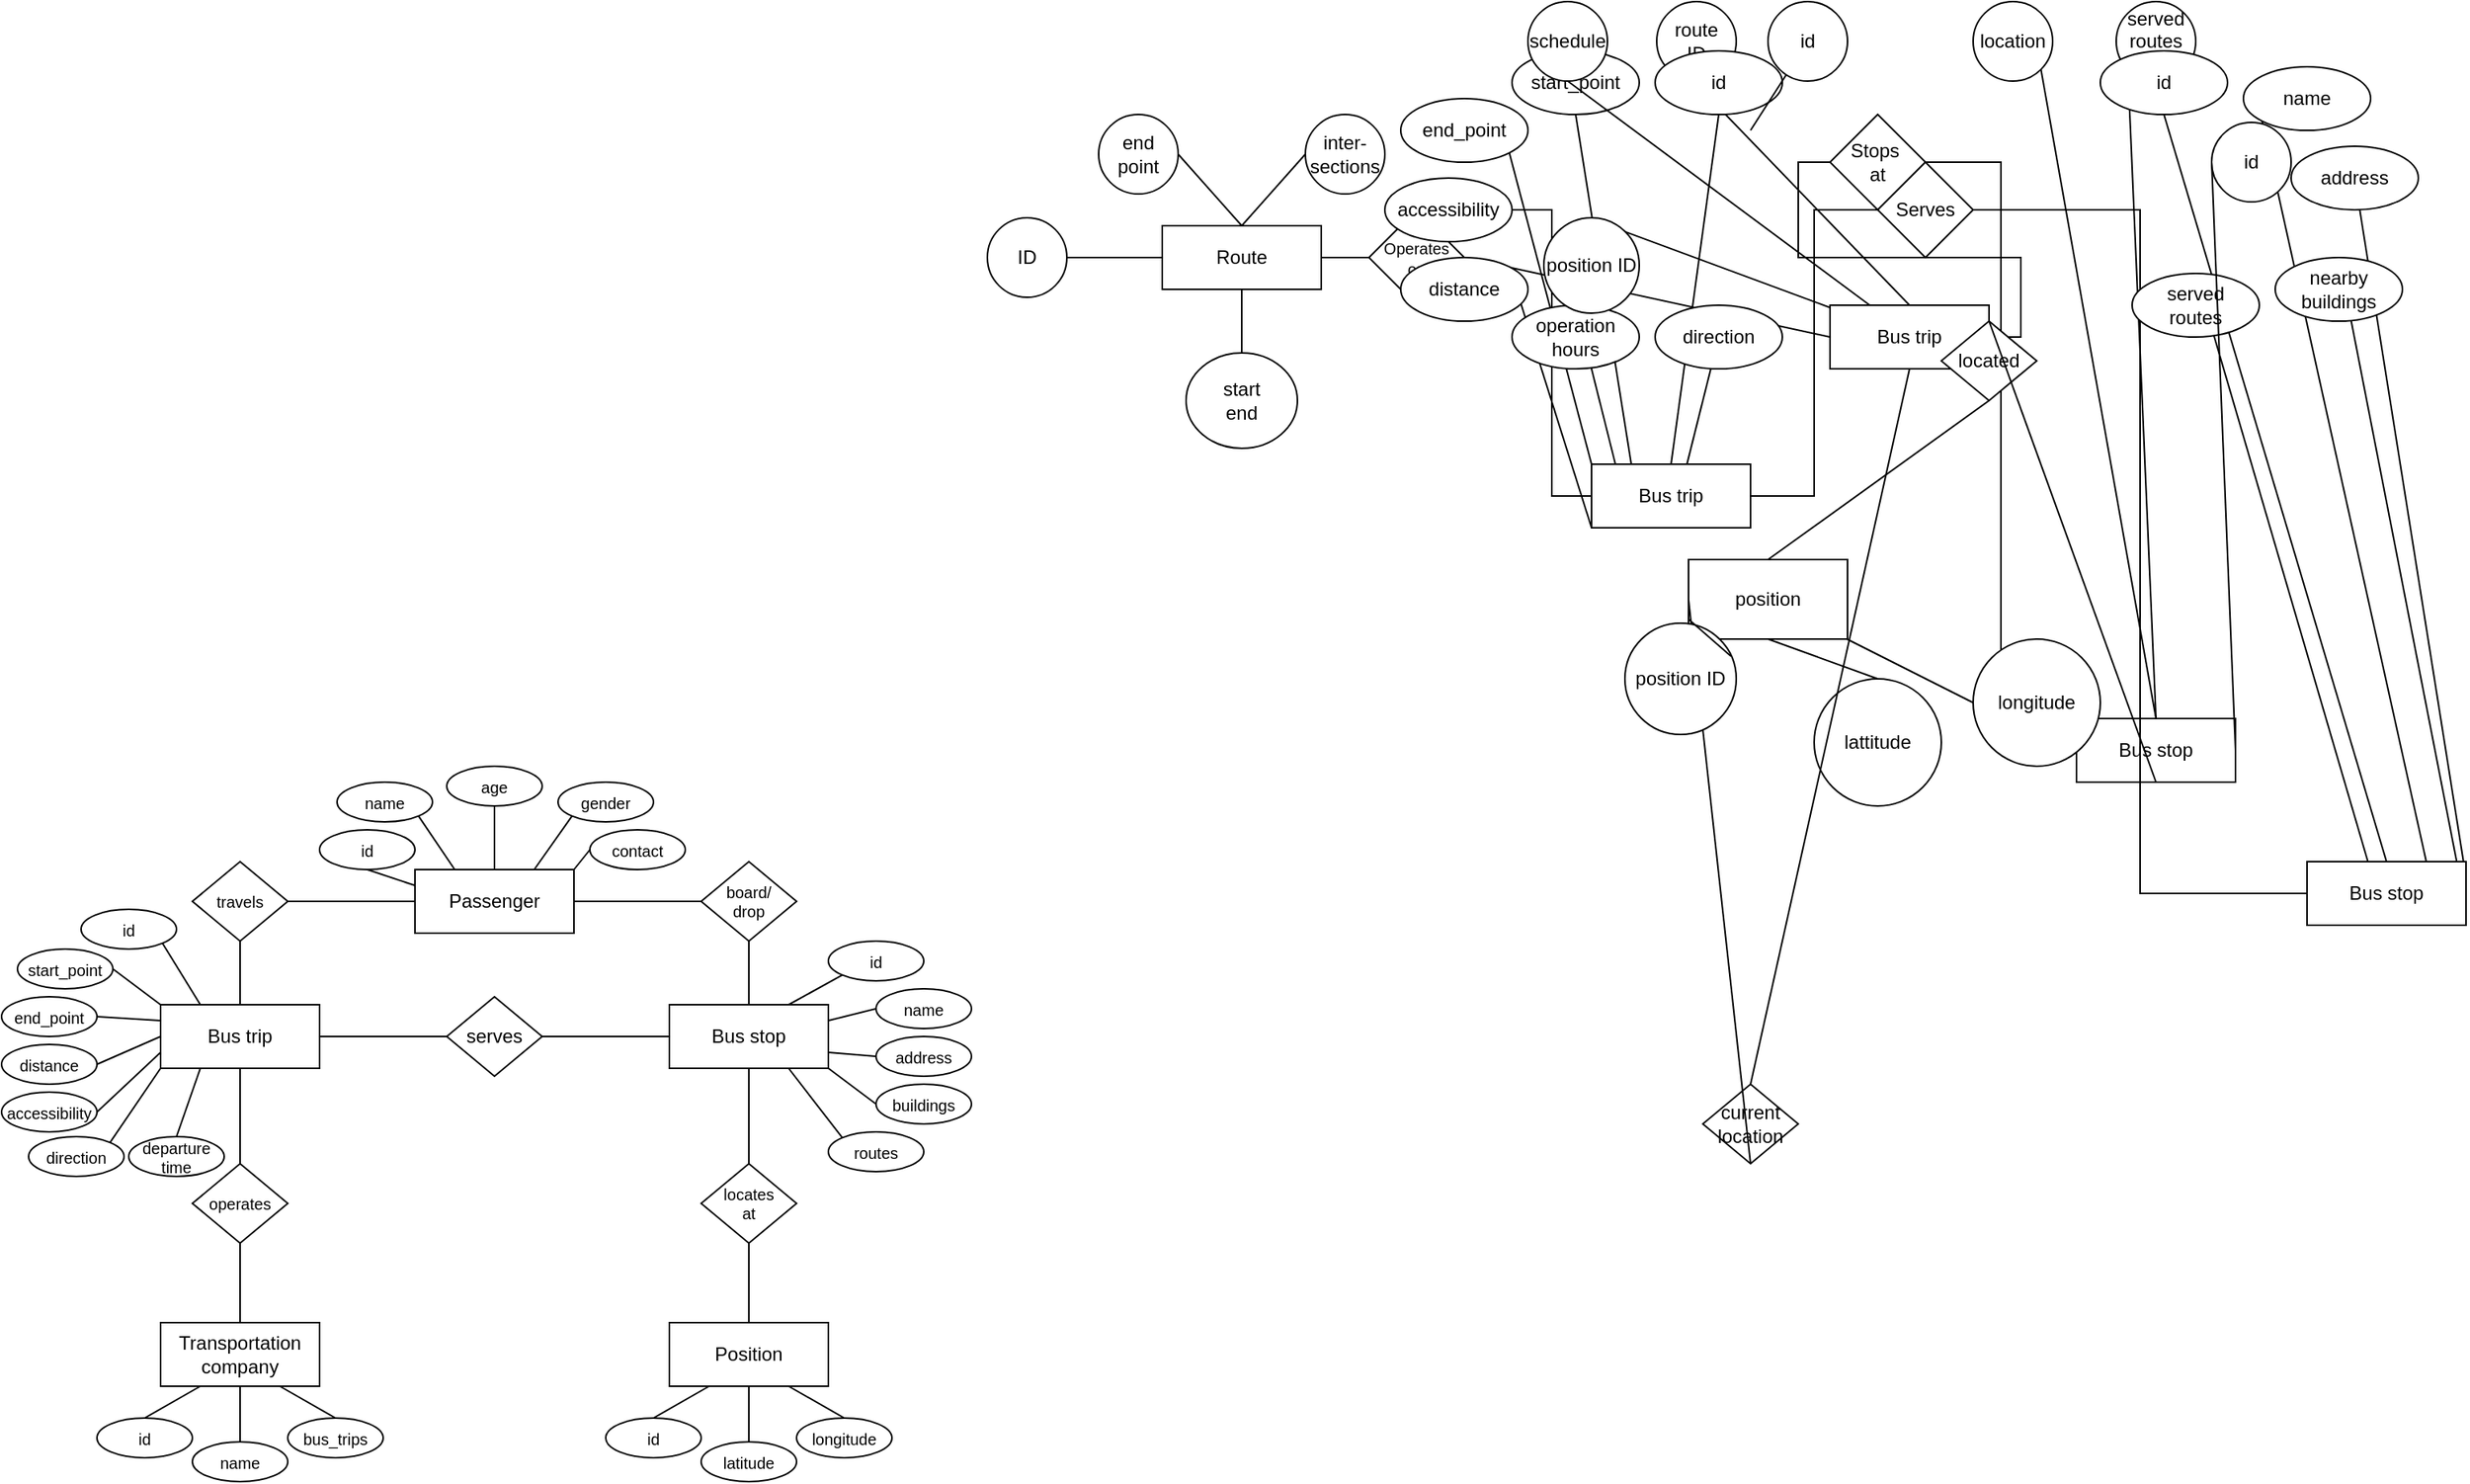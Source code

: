 <mxfile version="24.2.1" type="device">
  <diagram name="Page-1" id="OgqWzHOYpkqpAx2CG4Mx">
    <mxGraphModel dx="1741" dy="469" grid="1" gridSize="10" guides="1" tooltips="1" connect="1" arrows="1" fold="1" page="1" pageScale="1" pageWidth="850" pageHeight="1100" math="0" shadow="0">
      <root>
        <mxCell id="0" />
        <mxCell id="1" parent="0" />
        <mxCell id="xIa3Vx79y7yh4UbGRc0e-11" style="edgeStyle=orthogonalEdgeStyle;rounded=0;orthogonalLoop=1;jettySize=auto;html=1;exitX=1;exitY=0.5;exitDx=0;exitDy=0;entryX=0;entryY=0.5;entryDx=0;entryDy=0;endArrow=none;endFill=0;" parent="1" source="xIa3Vx79y7yh4UbGRc0e-1" target="xIa3Vx79y7yh4UbGRc0e-10" edge="1">
          <mxGeometry relative="1" as="geometry" />
        </mxCell>
        <mxCell id="xIa3Vx79y7yh4UbGRc0e-1" value="Bus trip" style="rounded=0;whiteSpace=wrap;html=1;" parent="1" vertex="1">
          <mxGeometry x="390" y="200" width="100" height="40" as="geometry" />
        </mxCell>
        <mxCell id="xIa3Vx79y7yh4UbGRc0e-22" style="edgeStyle=orthogonalEdgeStyle;rounded=0;orthogonalLoop=1;jettySize=auto;html=1;exitX=1;exitY=0.5;exitDx=0;exitDy=0;entryX=0;entryY=0.5;entryDx=0;entryDy=0;endArrow=none;endFill=0;" parent="1" source="xIa3Vx79y7yh4UbGRc0e-4" target="xIa3Vx79y7yh4UbGRc0e-19" edge="1">
          <mxGeometry relative="1" as="geometry" />
        </mxCell>
        <mxCell id="xIa3Vx79y7yh4UbGRc0e-41" style="rounded=0;orthogonalLoop=1;jettySize=auto;html=1;exitX=0.5;exitY=0;exitDx=0;exitDy=0;entryX=1;entryY=0.5;entryDx=0;entryDy=0;endArrow=none;endFill=0;" parent="1" source="xIa3Vx79y7yh4UbGRc0e-4" target="xIa3Vx79y7yh4UbGRc0e-39" edge="1">
          <mxGeometry relative="1" as="geometry" />
        </mxCell>
        <mxCell id="xIa3Vx79y7yh4UbGRc0e-43" style="rounded=0;orthogonalLoop=1;jettySize=auto;html=1;exitX=0.5;exitY=0;exitDx=0;exitDy=0;entryX=0;entryY=0.5;entryDx=0;entryDy=0;endArrow=none;endFill=0;" parent="1" source="xIa3Vx79y7yh4UbGRc0e-4" target="xIa3Vx79y7yh4UbGRc0e-40" edge="1">
          <mxGeometry relative="1" as="geometry" />
        </mxCell>
        <mxCell id="xIa3Vx79y7yh4UbGRc0e-4" value="Route" style="rounded=0;whiteSpace=wrap;html=1;" parent="1" vertex="1">
          <mxGeometry x="-30" y="150" width="100" height="40" as="geometry" />
        </mxCell>
        <mxCell id="xIa3Vx79y7yh4UbGRc0e-52" style="rounded=0;orthogonalLoop=1;jettySize=auto;html=1;exitX=0.5;exitY=0;exitDx=0;exitDy=0;entryX=1;entryY=1;entryDx=0;entryDy=0;endArrow=none;endFill=0;" parent="1" source="xIa3Vx79y7yh4UbGRc0e-5" target="xIa3Vx79y7yh4UbGRc0e-50" edge="1">
          <mxGeometry relative="1" as="geometry" />
        </mxCell>
        <mxCell id="xIa3Vx79y7yh4UbGRc0e-53" style="rounded=0;orthogonalLoop=1;jettySize=auto;html=1;exitX=0.5;exitY=0;exitDx=0;exitDy=0;entryX=0;entryY=1;entryDx=0;entryDy=0;endArrow=none;endFill=0;" parent="1" source="xIa3Vx79y7yh4UbGRc0e-5" target="xIa3Vx79y7yh4UbGRc0e-51" edge="1">
          <mxGeometry relative="1" as="geometry" />
        </mxCell>
        <mxCell id="xIa3Vx79y7yh4UbGRc0e-5" value="Bus stop" style="rounded=0;whiteSpace=wrap;html=1;" parent="1" vertex="1">
          <mxGeometry x="545" y="460" width="100" height="40" as="geometry" />
        </mxCell>
        <mxCell id="xIa3Vx79y7yh4UbGRc0e-81" style="edgeStyle=orthogonalEdgeStyle;rounded=0;orthogonalLoop=1;jettySize=auto;html=1;exitX=1;exitY=0.5;exitDx=0;exitDy=0;entryX=0;entryY=0.5;entryDx=0;entryDy=0;endArrow=none;endFill=0;" parent="1" source="xIa3Vx79y7yh4UbGRc0e-10" target="xIa3Vx79y7yh4UbGRc0e-5" edge="1">
          <mxGeometry relative="1" as="geometry" />
        </mxCell>
        <mxCell id="xIa3Vx79y7yh4UbGRc0e-10" value="Stops&amp;nbsp;&lt;div&gt;at&lt;/div&gt;" style="rhombus;whiteSpace=wrap;html=1;" parent="1" vertex="1">
          <mxGeometry x="390" y="80" width="60" height="60" as="geometry" />
        </mxCell>
        <mxCell id="xIa3Vx79y7yh4UbGRc0e-23" style="rounded=0;orthogonalLoop=1;jettySize=auto;html=1;exitX=1;exitY=0.5;exitDx=0;exitDy=0;entryX=0;entryY=0.5;entryDx=0;entryDy=0;endArrow=none;endFill=0;" parent="1" source="xIa3Vx79y7yh4UbGRc0e-19" target="xIa3Vx79y7yh4UbGRc0e-1" edge="1">
          <mxGeometry relative="1" as="geometry" />
        </mxCell>
        <mxCell id="xIa3Vx79y7yh4UbGRc0e-19" value="&lt;font style=&quot;font-size: 10px;&quot;&gt;Operates&lt;/font&gt;&lt;div style=&quot;font-size: 10px;&quot;&gt;&lt;font style=&quot;font-size: 10px;&quot;&gt;on&lt;/font&gt;&lt;/div&gt;" style="rhombus;whiteSpace=wrap;html=1;" parent="1" vertex="1">
          <mxGeometry x="100" y="140" width="60" height="60" as="geometry" />
        </mxCell>
        <mxCell id="xIa3Vx79y7yh4UbGRc0e-39" value="end&lt;div&gt;point&lt;/div&gt;" style="ellipse;whiteSpace=wrap;html=1;" parent="1" vertex="1">
          <mxGeometry x="-70" y="80" width="50" height="50" as="geometry" />
        </mxCell>
        <mxCell id="xIa3Vx79y7yh4UbGRc0e-40" value="inter-&lt;div&gt;sections&lt;/div&gt;" style="ellipse;whiteSpace=wrap;html=1;" parent="1" vertex="1">
          <mxGeometry x="60" y="80" width="50" height="50" as="geometry" />
        </mxCell>
        <mxCell id="xIa3Vx79y7yh4UbGRc0e-45" value="route&lt;div&gt;ID&lt;/div&gt;" style="ellipse;whiteSpace=wrap;html=1;" parent="1" vertex="1">
          <mxGeometry x="281" y="9" width="50" height="50" as="geometry" />
        </mxCell>
        <mxCell id="xIa3Vx79y7yh4UbGRc0e-48" style="rounded=0;orthogonalLoop=1;jettySize=auto;html=1;exitX=0.5;exitY=0;exitDx=0;exitDy=0;entryX=0.453;entryY=0.993;entryDx=0;entryDy=0;entryPerimeter=0;endArrow=none;endFill=0;" parent="1" source="xIa3Vx79y7yh4UbGRc0e-1" target="xIa3Vx79y7yh4UbGRc0e-45" edge="1">
          <mxGeometry relative="1" as="geometry" />
        </mxCell>
        <mxCell id="xIa3Vx79y7yh4UbGRc0e-50" value="location" style="ellipse;whiteSpace=wrap;html=1;" parent="1" vertex="1">
          <mxGeometry x="480" y="9" width="50" height="50" as="geometry" />
        </mxCell>
        <mxCell id="xIa3Vx79y7yh4UbGRc0e-51" value="served&lt;div&gt;routes ID&lt;/div&gt;" style="ellipse;whiteSpace=wrap;html=1;" parent="1" vertex="1">
          <mxGeometry x="570" y="9" width="50" height="50" as="geometry" />
        </mxCell>
        <mxCell id="IcOZGdYZxW1Ww55h6HlO-5" style="edgeStyle=orthogonalEdgeStyle;rounded=0;orthogonalLoop=1;jettySize=auto;html=1;exitX=1;exitY=0.5;exitDx=0;exitDy=0;entryX=0;entryY=0.5;entryDx=0;entryDy=0;endArrow=none;endFill=0;" parent="1" source="IcOZGdYZxW1Ww55h6HlO-1" target="IcOZGdYZxW1Ww55h6HlO-4" edge="1">
          <mxGeometry relative="1" as="geometry" />
        </mxCell>
        <mxCell id="IcOZGdYZxW1Ww55h6HlO-14" style="rounded=0;orthogonalLoop=1;jettySize=auto;html=1;exitX=0.5;exitY=0;exitDx=0;exitDy=0;entryX=0.5;entryY=1;entryDx=0;entryDy=0;endArrow=none;endFill=0;" parent="1" source="IcOZGdYZxW1Ww55h6HlO-1" target="IcOZGdYZxW1Ww55h6HlO-7" edge="1">
          <mxGeometry relative="1" as="geometry" />
        </mxCell>
        <mxCell id="IcOZGdYZxW1Ww55h6HlO-15" style="rounded=0;orthogonalLoop=1;jettySize=auto;html=1;exitX=0.25;exitY=0;exitDx=0;exitDy=0;entryX=0.5;entryY=1;entryDx=0;entryDy=0;endArrow=none;endFill=0;" parent="1" source="IcOZGdYZxW1Ww55h6HlO-1" target="IcOZGdYZxW1Ww55h6HlO-8" edge="1">
          <mxGeometry relative="1" as="geometry" />
        </mxCell>
        <mxCell id="IcOZGdYZxW1Ww55h6HlO-16" style="rounded=0;orthogonalLoop=1;jettySize=auto;html=1;exitX=0;exitY=0;exitDx=0;exitDy=0;entryX=1;entryY=1;entryDx=0;entryDy=0;endArrow=none;endFill=0;" parent="1" source="IcOZGdYZxW1Ww55h6HlO-1" target="IcOZGdYZxW1Ww55h6HlO-9" edge="1">
          <mxGeometry relative="1" as="geometry" />
        </mxCell>
        <mxCell id="IcOZGdYZxW1Ww55h6HlO-17" style="edgeStyle=orthogonalEdgeStyle;rounded=0;orthogonalLoop=1;jettySize=auto;html=1;exitX=0;exitY=0.5;exitDx=0;exitDy=0;entryX=1;entryY=0.5;entryDx=0;entryDy=0;endArrow=none;endFill=0;" parent="1" source="IcOZGdYZxW1Ww55h6HlO-1" target="IcOZGdYZxW1Ww55h6HlO-10" edge="1">
          <mxGeometry relative="1" as="geometry" />
        </mxCell>
        <mxCell id="IcOZGdYZxW1Ww55h6HlO-18" style="rounded=0;orthogonalLoop=1;jettySize=auto;html=1;exitX=0;exitY=1;exitDx=0;exitDy=0;entryX=1;entryY=0;entryDx=0;entryDy=0;endArrow=none;endFill=0;" parent="1" source="IcOZGdYZxW1Ww55h6HlO-1" target="IcOZGdYZxW1Ww55h6HlO-11" edge="1">
          <mxGeometry relative="1" as="geometry" />
        </mxCell>
        <mxCell id="IcOZGdYZxW1Ww55h6HlO-19" style="rounded=0;orthogonalLoop=1;jettySize=auto;html=1;exitX=0.25;exitY=1;exitDx=0;exitDy=0;entryX=0.5;entryY=0;entryDx=0;entryDy=0;endArrow=none;endFill=0;" parent="1" source="IcOZGdYZxW1Ww55h6HlO-1" target="IcOZGdYZxW1Ww55h6HlO-12" edge="1">
          <mxGeometry relative="1" as="geometry" />
        </mxCell>
        <mxCell id="IcOZGdYZxW1Ww55h6HlO-20" style="rounded=0;orthogonalLoop=1;jettySize=auto;html=1;exitX=0.5;exitY=1;exitDx=0;exitDy=0;endArrow=none;endFill=0;" parent="1" source="IcOZGdYZxW1Ww55h6HlO-1" target="IcOZGdYZxW1Ww55h6HlO-13" edge="1">
          <mxGeometry relative="1" as="geometry" />
        </mxCell>
        <mxCell id="IcOZGdYZxW1Ww55h6HlO-1" value="Bus trip" style="rounded=0;whiteSpace=wrap;html=1;" parent="1" vertex="1">
          <mxGeometry x="240" y="300" width="100" height="40" as="geometry" />
        </mxCell>
        <mxCell id="IcOZGdYZxW1Ww55h6HlO-27" style="rounded=0;orthogonalLoop=1;jettySize=auto;html=1;exitX=0.5;exitY=0;exitDx=0;exitDy=0;entryX=0.5;entryY=1;entryDx=0;entryDy=0;endArrow=none;endFill=0;" parent="1" source="IcOZGdYZxW1Ww55h6HlO-2" target="IcOZGdYZxW1Ww55h6HlO-21" edge="1">
          <mxGeometry relative="1" as="geometry" />
        </mxCell>
        <mxCell id="IcOZGdYZxW1Ww55h6HlO-28" style="rounded=0;orthogonalLoop=1;jettySize=auto;html=1;exitX=0.75;exitY=0;exitDx=0;exitDy=0;entryX=0;entryY=1;entryDx=0;entryDy=0;endArrow=none;endFill=0;" parent="1" source="IcOZGdYZxW1Ww55h6HlO-2" target="IcOZGdYZxW1Ww55h6HlO-22" edge="1">
          <mxGeometry relative="1" as="geometry" />
        </mxCell>
        <mxCell id="IcOZGdYZxW1Ww55h6HlO-30" style="rounded=0;orthogonalLoop=1;jettySize=auto;html=1;exitX=1;exitY=0.25;exitDx=0;exitDy=0;endArrow=none;endFill=0;" parent="1" source="IcOZGdYZxW1Ww55h6HlO-2" target="IcOZGdYZxW1Ww55h6HlO-24" edge="1">
          <mxGeometry relative="1" as="geometry" />
        </mxCell>
        <mxCell id="IcOZGdYZxW1Ww55h6HlO-31" style="rounded=0;orthogonalLoop=1;jettySize=auto;html=1;exitX=1;exitY=0.75;exitDx=0;exitDy=0;entryX=0.5;entryY=0;entryDx=0;entryDy=0;endArrow=none;endFill=0;" parent="1" source="IcOZGdYZxW1Ww55h6HlO-2" target="IcOZGdYZxW1Ww55h6HlO-25" edge="1">
          <mxGeometry relative="1" as="geometry" />
        </mxCell>
        <mxCell id="IcOZGdYZxW1Ww55h6HlO-32" style="rounded=0;orthogonalLoop=1;jettySize=auto;html=1;exitX=0.5;exitY=1;exitDx=0;exitDy=0;entryX=0.5;entryY=0;entryDx=0;entryDy=0;endArrow=none;endFill=0;" parent="1" source="IcOZGdYZxW1Ww55h6HlO-2" target="IcOZGdYZxW1Ww55h6HlO-26" edge="1">
          <mxGeometry relative="1" as="geometry" />
        </mxCell>
        <mxCell id="9XaV_-jRwgUX_-iaE8U2-2" style="rounded=0;orthogonalLoop=1;jettySize=auto;html=1;exitX=0;exitY=0.5;exitDx=0;exitDy=0;entryX=1;entryY=0;entryDx=0;entryDy=0;endArrow=none;endFill=0;" parent="1" source="IcOZGdYZxW1Ww55h6HlO-2" edge="1">
          <mxGeometry relative="1" as="geometry" />
        </mxCell>
        <mxCell id="IcOZGdYZxW1Ww55h6HlO-2" value="Bus stop" style="rounded=0;whiteSpace=wrap;html=1;" parent="1" vertex="1">
          <mxGeometry x="690" y="550" width="100" height="40" as="geometry" />
        </mxCell>
        <mxCell id="IcOZGdYZxW1Ww55h6HlO-6" style="edgeStyle=orthogonalEdgeStyle;rounded=0;orthogonalLoop=1;jettySize=auto;html=1;exitX=1;exitY=0.5;exitDx=0;exitDy=0;entryX=0;entryY=0.5;entryDx=0;entryDy=0;endArrow=none;endFill=0;" parent="1" source="IcOZGdYZxW1Ww55h6HlO-4" target="IcOZGdYZxW1Ww55h6HlO-2" edge="1">
          <mxGeometry relative="1" as="geometry" />
        </mxCell>
        <mxCell id="IcOZGdYZxW1Ww55h6HlO-4" value="Serves" style="rhombus;whiteSpace=wrap;html=1;" parent="1" vertex="1">
          <mxGeometry x="420" y="110" width="60" height="60" as="geometry" />
        </mxCell>
        <mxCell id="IcOZGdYZxW1Ww55h6HlO-7" value="id" style="ellipse;whiteSpace=wrap;html=1;" parent="1" vertex="1">
          <mxGeometry x="280" y="40" width="80" height="40" as="geometry" />
        </mxCell>
        <mxCell id="IcOZGdYZxW1Ww55h6HlO-8" value="start_point" style="ellipse;whiteSpace=wrap;html=1;" parent="1" vertex="1">
          <mxGeometry x="190" y="40" width="80" height="40" as="geometry" />
        </mxCell>
        <mxCell id="IcOZGdYZxW1Ww55h6HlO-9" value="end_point" style="ellipse;whiteSpace=wrap;html=1;" parent="1" vertex="1">
          <mxGeometry x="120" y="70" width="80" height="40" as="geometry" />
        </mxCell>
        <mxCell id="IcOZGdYZxW1Ww55h6HlO-10" value="accessibility" style="ellipse;whiteSpace=wrap;html=1;" parent="1" vertex="1">
          <mxGeometry x="110" y="120" width="80" height="40" as="geometry" />
        </mxCell>
        <mxCell id="IcOZGdYZxW1Ww55h6HlO-11" value="distance" style="ellipse;whiteSpace=wrap;html=1;" parent="1" vertex="1">
          <mxGeometry x="120" y="170" width="80" height="40" as="geometry" />
        </mxCell>
        <mxCell id="IcOZGdYZxW1Ww55h6HlO-12" value="operation&lt;div&gt;hours&lt;/div&gt;" style="ellipse;whiteSpace=wrap;html=1;" parent="1" vertex="1">
          <mxGeometry x="190" y="200" width="80" height="40" as="geometry" />
        </mxCell>
        <mxCell id="IcOZGdYZxW1Ww55h6HlO-13" value="direction" style="ellipse;whiteSpace=wrap;html=1;" parent="1" vertex="1">
          <mxGeometry x="280" y="200" width="80" height="40" as="geometry" />
        </mxCell>
        <mxCell id="IcOZGdYZxW1Ww55h6HlO-21" value="id" style="ellipse;whiteSpace=wrap;html=1;" parent="1" vertex="1">
          <mxGeometry x="560" y="40" width="80" height="40" as="geometry" />
        </mxCell>
        <mxCell id="IcOZGdYZxW1Ww55h6HlO-22" value="name" style="ellipse;whiteSpace=wrap;html=1;" parent="1" vertex="1">
          <mxGeometry x="650" y="50" width="80" height="40" as="geometry" />
        </mxCell>
        <mxCell id="IcOZGdYZxW1Ww55h6HlO-24" value="address" style="ellipse;whiteSpace=wrap;html=1;" parent="1" vertex="1">
          <mxGeometry x="680" y="100" width="80" height="40" as="geometry" />
        </mxCell>
        <mxCell id="IcOZGdYZxW1Ww55h6HlO-25" value="nearby&lt;div&gt;buildings&lt;/div&gt;" style="ellipse;whiteSpace=wrap;html=1;" parent="1" vertex="1">
          <mxGeometry x="670" y="170" width="80" height="40" as="geometry" />
        </mxCell>
        <mxCell id="IcOZGdYZxW1Ww55h6HlO-26" value="served&lt;div&gt;routes&lt;/div&gt;" style="ellipse;whiteSpace=wrap;html=1;" parent="1" vertex="1">
          <mxGeometry x="580" y="180" width="80" height="40" as="geometry" />
        </mxCell>
        <mxCell id="9XaV_-jRwgUX_-iaE8U2-9" style="rounded=0;orthogonalLoop=1;jettySize=auto;html=1;exitX=1;exitY=0.5;exitDx=0;exitDy=0;entryX=0;entryY=0;entryDx=0;entryDy=0;endArrow=none;endFill=0;" parent="1" edge="1">
          <mxGeometry relative="1" as="geometry" />
        </mxCell>
        <mxCell id="QBGAywy0s2tyQeMW8puN-1" value="position" style="html=1;dashed=0;whiteSpace=wrap;" parent="1" vertex="1">
          <mxGeometry x="301" y="360" width="100" height="50" as="geometry" />
        </mxCell>
        <mxCell id="QBGAywy0s2tyQeMW8puN-2" value="located" style="shape=rhombus;html=1;dashed=0;whiteSpace=wrap;perimeter=rhombusPerimeter;" parent="1" vertex="1">
          <mxGeometry x="460" y="210" width="60" height="50" as="geometry" />
        </mxCell>
        <mxCell id="QBGAywy0s2tyQeMW8puN-3" value="" style="endArrow=none;html=1;rounded=0;entryX=0.5;entryY=1;entryDx=0;entryDy=0;exitX=0.5;exitY=0;exitDx=0;exitDy=0;" parent="1" source="QBGAywy0s2tyQeMW8puN-2" target="xIa3Vx79y7yh4UbGRc0e-5" edge="1">
          <mxGeometry relative="1" as="geometry">
            <mxPoint x="480" y="300" as="sourcePoint" />
            <mxPoint x="640" y="300" as="targetPoint" />
          </mxGeometry>
        </mxCell>
        <mxCell id="QBGAywy0s2tyQeMW8puN-4" value="" style="endArrow=none;html=1;rounded=0;exitX=0.5;exitY=0;exitDx=0;exitDy=0;entryX=0.5;entryY=1;entryDx=0;entryDy=0;" parent="1" source="QBGAywy0s2tyQeMW8puN-1" target="QBGAywy0s2tyQeMW8puN-2" edge="1">
          <mxGeometry relative="1" as="geometry">
            <mxPoint x="480" y="300" as="sourcePoint" />
            <mxPoint x="640" y="300" as="targetPoint" />
          </mxGeometry>
        </mxCell>
        <mxCell id="QBGAywy0s2tyQeMW8puN-8" value="longitude" style="ellipse;whiteSpace=wrap;html=1;dashed=0;" parent="1" vertex="1">
          <mxGeometry x="480" y="410" width="80" height="80" as="geometry" />
        </mxCell>
        <mxCell id="QBGAywy0s2tyQeMW8puN-10" value="lattitude" style="ellipse;whiteSpace=wrap;html=1;dashed=0;" parent="1" vertex="1">
          <mxGeometry x="380" y="435" width="80" height="80" as="geometry" />
        </mxCell>
        <mxCell id="QBGAywy0s2tyQeMW8puN-12" value="" style="endArrow=none;html=1;rounded=0;exitX=0.5;exitY=1;exitDx=0;exitDy=0;entryX=0.5;entryY=0;entryDx=0;entryDy=0;" parent="1" source="xIa3Vx79y7yh4UbGRc0e-1" target="QBGAywy0s2tyQeMW8puN-15" edge="1">
          <mxGeometry relative="1" as="geometry">
            <mxPoint x="290" y="300" as="sourcePoint" />
            <mxPoint x="305" y="190" as="targetPoint" />
          </mxGeometry>
        </mxCell>
        <mxCell id="QBGAywy0s2tyQeMW8puN-13" value="" style="endArrow=none;html=1;rounded=0;entryX=0;entryY=0.5;entryDx=0;entryDy=0;" parent="1" source="QBGAywy0s2tyQeMW8puN-1" target="QBGAywy0s2tyQeMW8puN-8" edge="1">
          <mxGeometry relative="1" as="geometry">
            <mxPoint x="480" y="300" as="sourcePoint" />
            <mxPoint x="640" y="300" as="targetPoint" />
          </mxGeometry>
        </mxCell>
        <mxCell id="QBGAywy0s2tyQeMW8puN-14" value="" style="endArrow=none;html=1;rounded=0;entryX=0.5;entryY=0;entryDx=0;entryDy=0;exitX=0.5;exitY=1;exitDx=0;exitDy=0;" parent="1" source="QBGAywy0s2tyQeMW8puN-1" target="QBGAywy0s2tyQeMW8puN-10" edge="1">
          <mxGeometry relative="1" as="geometry">
            <mxPoint x="480" y="355" as="sourcePoint" />
            <mxPoint x="545" y="355" as="targetPoint" />
          </mxGeometry>
        </mxCell>
        <mxCell id="QBGAywy0s2tyQeMW8puN-15" value="current location" style="shape=rhombus;html=1;dashed=0;whiteSpace=wrap;perimeter=rhombusPerimeter;" parent="1" vertex="1">
          <mxGeometry x="310" y="690" width="60" height="50" as="geometry" />
        </mxCell>
        <mxCell id="QBGAywy0s2tyQeMW8puN-16" value="" style="endArrow=none;html=1;rounded=0;exitX=0.5;exitY=1;exitDx=0;exitDy=0;entryX=0;entryY=0.5;entryDx=0;entryDy=0;" parent="1" source="QBGAywy0s2tyQeMW8puN-15" target="QBGAywy0s2tyQeMW8puN-1" edge="1">
          <mxGeometry relative="1" as="geometry">
            <mxPoint x="480" y="300" as="sourcePoint" />
            <mxPoint x="640" y="300" as="targetPoint" />
          </mxGeometry>
        </mxCell>
        <mxCell id="QBGAywy0s2tyQeMW8puN-18" value="schedule" style="ellipse;whiteSpace=wrap;html=1;" parent="1" vertex="1">
          <mxGeometry x="200" y="9" width="50" height="50" as="geometry" />
        </mxCell>
        <mxCell id="QBGAywy0s2tyQeMW8puN-19" value="" style="endArrow=none;html=1;rounded=0;entryX=0.25;entryY=0;entryDx=0;entryDy=0;exitX=0.5;exitY=1;exitDx=0;exitDy=0;" parent="1" source="QBGAywy0s2tyQeMW8puN-18" target="xIa3Vx79y7yh4UbGRc0e-1" edge="1">
          <mxGeometry relative="1" as="geometry">
            <mxPoint x="300" y="290" as="sourcePoint" />
            <mxPoint x="460" y="290" as="targetPoint" />
          </mxGeometry>
        </mxCell>
        <mxCell id="QBGAywy0s2tyQeMW8puN-21" value="id" style="ellipse;whiteSpace=wrap;html=1;" parent="1" vertex="1">
          <mxGeometry x="351" y="9" width="50" height="50" as="geometry" />
        </mxCell>
        <mxCell id="QBGAywy0s2tyQeMW8puN-22" value="" style="endArrow=none;html=1;rounded=0;" parent="1" target="QBGAywy0s2tyQeMW8puN-21" edge="1">
          <mxGeometry relative="1" as="geometry">
            <mxPoint x="340" y="90" as="sourcePoint" />
            <mxPoint x="460" y="290" as="targetPoint" />
          </mxGeometry>
        </mxCell>
        <mxCell id="QBGAywy0s2tyQeMW8puN-24" value="id" style="ellipse;whiteSpace=wrap;html=1;rounded=0;" parent="1" vertex="1">
          <mxGeometry x="630" y="85" width="50" height="50" as="geometry" />
        </mxCell>
        <mxCell id="QBGAywy0s2tyQeMW8puN-26" style="rounded=0;orthogonalLoop=1;jettySize=auto;html=1;exitX=1;exitY=0.5;exitDx=0;exitDy=0;entryX=0;entryY=0.5;entryDx=0;entryDy=0;endArrow=none;endFill=0;" parent="1" source="xIa3Vx79y7yh4UbGRc0e-5" target="QBGAywy0s2tyQeMW8puN-24" edge="1">
          <mxGeometry relative="1" as="geometry">
            <mxPoint x="540" y="100" as="sourcePoint" />
            <mxPoint x="567" y="62" as="targetPoint" />
          </mxGeometry>
        </mxCell>
        <mxCell id="QBGAywy0s2tyQeMW8puN-27" value="start&lt;div&gt;end&lt;/div&gt;" style="ellipse;whiteSpace=wrap;html=1;rounded=0;" parent="1" vertex="1">
          <mxGeometry x="-15" y="230" width="70" height="60" as="geometry" />
        </mxCell>
        <mxCell id="QBGAywy0s2tyQeMW8puN-29" value="" style="endArrow=none;html=1;rounded=0;exitX=0.5;exitY=1;exitDx=0;exitDy=0;entryX=0.5;entryY=0;entryDx=0;entryDy=0;" parent="1" source="xIa3Vx79y7yh4UbGRc0e-4" target="QBGAywy0s2tyQeMW8puN-27" edge="1">
          <mxGeometry relative="1" as="geometry">
            <mxPoint x="300" y="290" as="sourcePoint" />
            <mxPoint x="460" y="290" as="targetPoint" />
          </mxGeometry>
        </mxCell>
        <mxCell id="QBGAywy0s2tyQeMW8puN-30" value="ID" style="ellipse;whiteSpace=wrap;html=1;rounded=0;" parent="1" vertex="1">
          <mxGeometry x="-140" y="145" width="50" height="50" as="geometry" />
        </mxCell>
        <mxCell id="QBGAywy0s2tyQeMW8puN-32" value="" style="endArrow=none;html=1;rounded=0;exitX=0;exitY=0.5;exitDx=0;exitDy=0;entryX=1;entryY=0.5;entryDx=0;entryDy=0;" parent="1" source="xIa3Vx79y7yh4UbGRc0e-4" target="QBGAywy0s2tyQeMW8puN-30" edge="1">
          <mxGeometry relative="1" as="geometry">
            <mxPoint x="30" y="200" as="sourcePoint" />
            <mxPoint x="30" y="240" as="targetPoint" />
          </mxGeometry>
        </mxCell>
        <mxCell id="QBGAywy0s2tyQeMW8puN-33" value="position ID" style="ellipse;whiteSpace=wrap;html=1;dashed=0;" parent="1" vertex="1">
          <mxGeometry x="261" y="400" width="70" height="70" as="geometry" />
        </mxCell>
        <mxCell id="QBGAywy0s2tyQeMW8puN-35" value="" style="endArrow=none;html=1;rounded=0;entryX=0.952;entryY=0.297;entryDx=0;entryDy=0;exitX=0;exitY=0.75;exitDx=0;exitDy=0;entryPerimeter=0;" parent="1" source="QBGAywy0s2tyQeMW8puN-1" target="QBGAywy0s2tyQeMW8puN-33" edge="1">
          <mxGeometry relative="1" as="geometry">
            <mxPoint x="430" y="380" as="sourcePoint" />
            <mxPoint x="430" y="445" as="targetPoint" />
          </mxGeometry>
        </mxCell>
        <mxCell id="QBGAywy0s2tyQeMW8puN-36" value="position ID" style="ellipse;whiteSpace=wrap;html=1;dashed=0;" parent="1" vertex="1">
          <mxGeometry x="210" y="145" width="60" height="60" as="geometry" />
        </mxCell>
        <mxCell id="QBGAywy0s2tyQeMW8puN-37" value="" style="endArrow=none;html=1;rounded=0;exitX=1;exitY=0;exitDx=0;exitDy=0;" parent="1" source="QBGAywy0s2tyQeMW8puN-36" target="xIa3Vx79y7yh4UbGRc0e-1" edge="1">
          <mxGeometry relative="1" as="geometry">
            <mxPoint x="260" y="290" as="sourcePoint" />
            <mxPoint x="420" y="290" as="targetPoint" />
          </mxGeometry>
        </mxCell>
        <mxCell id="IktET_3hy7MtRaVNyWZP-7" style="edgeStyle=orthogonalEdgeStyle;rounded=0;orthogonalLoop=1;jettySize=auto;html=1;exitX=1;exitY=0.5;exitDx=0;exitDy=0;entryX=0;entryY=0.5;entryDx=0;entryDy=0;endArrow=none;endFill=0;" edge="1" parent="1" source="IktET_3hy7MtRaVNyWZP-1" target="IktET_3hy7MtRaVNyWZP-6">
          <mxGeometry relative="1" as="geometry" />
        </mxCell>
        <mxCell id="IktET_3hy7MtRaVNyWZP-17" style="rounded=0;orthogonalLoop=1;jettySize=auto;html=1;exitX=0.5;exitY=0;exitDx=0;exitDy=0;entryX=0.5;entryY=1;entryDx=0;entryDy=0;endArrow=none;endFill=0;" edge="1" parent="1" source="IktET_3hy7MtRaVNyWZP-1" target="IktET_3hy7MtRaVNyWZP-15">
          <mxGeometry relative="1" as="geometry" />
        </mxCell>
        <mxCell id="IktET_3hy7MtRaVNyWZP-1" value="Bus trip" style="rounded=0;whiteSpace=wrap;html=1;" vertex="1" parent="1">
          <mxGeometry x="-660" y="640" width="100" height="40" as="geometry" />
        </mxCell>
        <mxCell id="IktET_3hy7MtRaVNyWZP-21" style="edgeStyle=orthogonalEdgeStyle;rounded=0;orthogonalLoop=1;jettySize=auto;html=1;exitX=0.5;exitY=1;exitDx=0;exitDy=0;entryX=0.5;entryY=0;entryDx=0;entryDy=0;endArrow=none;endFill=0;" edge="1" parent="1" source="IktET_3hy7MtRaVNyWZP-2" target="IktET_3hy7MtRaVNyWZP-9">
          <mxGeometry relative="1" as="geometry" />
        </mxCell>
        <mxCell id="IktET_3hy7MtRaVNyWZP-2" value="Bus stop" style="rounded=0;whiteSpace=wrap;html=1;" vertex="1" parent="1">
          <mxGeometry x="-340" y="640" width="100" height="40" as="geometry" />
        </mxCell>
        <mxCell id="IktET_3hy7MtRaVNyWZP-3" value="Position" style="html=1;dashed=0;whiteSpace=wrap;" vertex="1" parent="1">
          <mxGeometry x="-340" y="840" width="100" height="40" as="geometry" />
        </mxCell>
        <mxCell id="IktET_3hy7MtRaVNyWZP-4" value="Transportation&lt;div&gt;company&lt;/div&gt;" style="html=1;dashed=0;whiteSpace=wrap;" vertex="1" parent="1">
          <mxGeometry x="-660" y="840" width="100" height="40" as="geometry" />
        </mxCell>
        <mxCell id="IktET_3hy7MtRaVNyWZP-20" style="edgeStyle=orthogonalEdgeStyle;rounded=0;orthogonalLoop=1;jettySize=auto;html=1;exitX=1;exitY=0.5;exitDx=0;exitDy=0;entryX=0;entryY=0.5;entryDx=0;entryDy=0;endArrow=none;endFill=0;" edge="1" parent="1" source="IktET_3hy7MtRaVNyWZP-5" target="IktET_3hy7MtRaVNyWZP-18">
          <mxGeometry relative="1" as="geometry" />
        </mxCell>
        <mxCell id="IktET_3hy7MtRaVNyWZP-5" value="Passenger" style="html=1;dashed=0;whiteSpace=wrap;" vertex="1" parent="1">
          <mxGeometry x="-500" y="555" width="100" height="40" as="geometry" />
        </mxCell>
        <mxCell id="IktET_3hy7MtRaVNyWZP-8" style="edgeStyle=orthogonalEdgeStyle;rounded=0;orthogonalLoop=1;jettySize=auto;html=1;exitX=1;exitY=0.5;exitDx=0;exitDy=0;endArrow=none;endFill=0;" edge="1" parent="1" source="IktET_3hy7MtRaVNyWZP-6" target="IktET_3hy7MtRaVNyWZP-2">
          <mxGeometry relative="1" as="geometry" />
        </mxCell>
        <mxCell id="IktET_3hy7MtRaVNyWZP-6" value="serves" style="shape=rhombus;html=1;dashed=0;whiteSpace=wrap;perimeter=rhombusPerimeter;" vertex="1" parent="1">
          <mxGeometry x="-480" y="635" width="60" height="50" as="geometry" />
        </mxCell>
        <mxCell id="IktET_3hy7MtRaVNyWZP-11" style="edgeStyle=orthogonalEdgeStyle;rounded=0;orthogonalLoop=1;jettySize=auto;html=1;exitX=0.5;exitY=1;exitDx=0;exitDy=0;entryX=0.5;entryY=0;entryDx=0;entryDy=0;endArrow=none;endFill=0;" edge="1" parent="1" source="IktET_3hy7MtRaVNyWZP-9" target="IktET_3hy7MtRaVNyWZP-3">
          <mxGeometry relative="1" as="geometry" />
        </mxCell>
        <mxCell id="IktET_3hy7MtRaVNyWZP-9" value="&lt;font style=&quot;font-size: 10px;&quot;&gt;locates&lt;/font&gt;&lt;div style=&quot;font-size: 10px;&quot;&gt;&lt;font style=&quot;font-size: 10px;&quot;&gt;at&lt;/font&gt;&lt;/div&gt;" style="shape=rhombus;html=1;dashed=0;whiteSpace=wrap;perimeter=rhombusPerimeter;fontSize=10;" vertex="1" parent="1">
          <mxGeometry x="-320" y="740" width="60" height="50" as="geometry" />
        </mxCell>
        <mxCell id="IktET_3hy7MtRaVNyWZP-13" style="edgeStyle=orthogonalEdgeStyle;rounded=0;orthogonalLoop=1;jettySize=auto;html=1;exitX=0.5;exitY=0;exitDx=0;exitDy=0;entryX=0.5;entryY=1;entryDx=0;entryDy=0;endArrow=none;endFill=0;" edge="1" parent="1" source="IktET_3hy7MtRaVNyWZP-12" target="IktET_3hy7MtRaVNyWZP-1">
          <mxGeometry relative="1" as="geometry" />
        </mxCell>
        <mxCell id="IktET_3hy7MtRaVNyWZP-14" style="edgeStyle=orthogonalEdgeStyle;rounded=0;orthogonalLoop=1;jettySize=auto;html=1;exitX=0.5;exitY=1;exitDx=0;exitDy=0;entryX=0.5;entryY=0;entryDx=0;entryDy=0;endArrow=none;endFill=0;" edge="1" parent="1" source="IktET_3hy7MtRaVNyWZP-12" target="IktET_3hy7MtRaVNyWZP-4">
          <mxGeometry relative="1" as="geometry" />
        </mxCell>
        <mxCell id="IktET_3hy7MtRaVNyWZP-12" value="operates" style="shape=rhombus;html=1;dashed=0;whiteSpace=wrap;perimeter=rhombusPerimeter;fontSize=10;" vertex="1" parent="1">
          <mxGeometry x="-640" y="740" width="60" height="50" as="geometry" />
        </mxCell>
        <mxCell id="IktET_3hy7MtRaVNyWZP-16" style="rounded=0;orthogonalLoop=1;jettySize=auto;html=1;exitX=1;exitY=0.5;exitDx=0;exitDy=0;entryX=0;entryY=0.5;entryDx=0;entryDy=0;endArrow=none;endFill=0;" edge="1" parent="1" source="IktET_3hy7MtRaVNyWZP-15" target="IktET_3hy7MtRaVNyWZP-5">
          <mxGeometry relative="1" as="geometry" />
        </mxCell>
        <mxCell id="IktET_3hy7MtRaVNyWZP-15" value="travels" style="shape=rhombus;html=1;dashed=0;whiteSpace=wrap;perimeter=rhombusPerimeter;fontSize=10;" vertex="1" parent="1">
          <mxGeometry x="-640" y="550" width="60" height="50" as="geometry" />
        </mxCell>
        <mxCell id="IktET_3hy7MtRaVNyWZP-19" style="edgeStyle=orthogonalEdgeStyle;rounded=0;orthogonalLoop=1;jettySize=auto;html=1;exitX=0.5;exitY=1;exitDx=0;exitDy=0;entryX=0.5;entryY=0;entryDx=0;entryDy=0;endArrow=none;endFill=0;" edge="1" parent="1" source="IktET_3hy7MtRaVNyWZP-18" target="IktET_3hy7MtRaVNyWZP-2">
          <mxGeometry relative="1" as="geometry" />
        </mxCell>
        <mxCell id="IktET_3hy7MtRaVNyWZP-18" value="board/&lt;div&gt;drop&lt;/div&gt;" style="shape=rhombus;html=1;dashed=0;whiteSpace=wrap;perimeter=rhombusPerimeter;fontSize=10;" vertex="1" parent="1">
          <mxGeometry x="-320" y="550" width="60" height="50" as="geometry" />
        </mxCell>
        <mxCell id="IktET_3hy7MtRaVNyWZP-39" style="rounded=0;orthogonalLoop=1;jettySize=auto;html=1;exitX=1;exitY=1;exitDx=0;exitDy=0;entryX=0.25;entryY=0;entryDx=0;entryDy=0;endArrow=none;endFill=0;" edge="1" parent="1" source="IktET_3hy7MtRaVNyWZP-22" target="IktET_3hy7MtRaVNyWZP-1">
          <mxGeometry relative="1" as="geometry" />
        </mxCell>
        <mxCell id="IktET_3hy7MtRaVNyWZP-22" value="id" style="ellipse;whiteSpace=wrap;html=1;fontSize=10;" vertex="1" parent="1">
          <mxGeometry x="-710" y="580" width="60" height="25" as="geometry" />
        </mxCell>
        <mxCell id="IktET_3hy7MtRaVNyWZP-38" style="rounded=0;orthogonalLoop=1;jettySize=auto;html=1;exitX=1;exitY=0.5;exitDx=0;exitDy=0;entryX=0;entryY=0;entryDx=0;entryDy=0;endArrow=none;endFill=0;" edge="1" parent="1" source="IktET_3hy7MtRaVNyWZP-26" target="IktET_3hy7MtRaVNyWZP-1">
          <mxGeometry relative="1" as="geometry" />
        </mxCell>
        <mxCell id="IktET_3hy7MtRaVNyWZP-26" value="start_point" style="ellipse;whiteSpace=wrap;html=1;fontSize=10;" vertex="1" parent="1">
          <mxGeometry x="-750" y="605" width="60" height="25" as="geometry" />
        </mxCell>
        <mxCell id="IktET_3hy7MtRaVNyWZP-37" style="rounded=0;orthogonalLoop=1;jettySize=auto;html=1;exitX=1;exitY=0.5;exitDx=0;exitDy=0;entryX=0;entryY=0.25;entryDx=0;entryDy=0;endArrow=none;endFill=0;" edge="1" parent="1" source="IktET_3hy7MtRaVNyWZP-27" target="IktET_3hy7MtRaVNyWZP-1">
          <mxGeometry relative="1" as="geometry" />
        </mxCell>
        <mxCell id="IktET_3hy7MtRaVNyWZP-27" value="end_point" style="ellipse;whiteSpace=wrap;html=1;fontSize=10;" vertex="1" parent="1">
          <mxGeometry x="-760" y="635" width="60" height="25" as="geometry" />
        </mxCell>
        <mxCell id="IktET_3hy7MtRaVNyWZP-36" style="rounded=0;orthogonalLoop=1;jettySize=auto;html=1;exitX=1;exitY=0.5;exitDx=0;exitDy=0;entryX=0;entryY=0.5;entryDx=0;entryDy=0;endArrow=none;endFill=0;" edge="1" parent="1" source="IktET_3hy7MtRaVNyWZP-28" target="IktET_3hy7MtRaVNyWZP-1">
          <mxGeometry relative="1" as="geometry" />
        </mxCell>
        <mxCell id="IktET_3hy7MtRaVNyWZP-28" value="distance&lt;span style=&quot;color: rgba(0, 0, 0, 0); font-family: monospace; font-size: 0px; text-align: start; text-wrap: nowrap;&quot;&gt;%3CmxGraphModel%3E%3Croot%3E%3CmxCell%20id%3D%220%22%2F%3E%3CmxCell%20id%3D%221%22%20parent%3D%220%22%2F%3E%3CmxCell%20id%3D%222%22%20value%3D%22end_point%22%20style%3D%22ellipse%3BwhiteSpace%3Dwrap%3Bhtml%3D1%3BfontSize%3D10%3B%22%20vertex%3D%221%22%20parent%3D%221%22%3E%3CmxGeometry%20x%3D%22-740%22%20y%3D%22660%22%20width%3D%2260%22%20height%3D%2225%22%20as%3D%22geometry%22%2F%3E%3C%2FmxCell%3E%3C%2Froot%3E%3C%2FmxGraphModel%3E&lt;/span&gt;" style="ellipse;whiteSpace=wrap;html=1;fontSize=10;" vertex="1" parent="1">
          <mxGeometry x="-760" y="665" width="60" height="25" as="geometry" />
        </mxCell>
        <mxCell id="IktET_3hy7MtRaVNyWZP-34" style="rounded=0;orthogonalLoop=1;jettySize=auto;html=1;exitX=1;exitY=0;exitDx=0;exitDy=0;entryX=0;entryY=1;entryDx=0;entryDy=0;endArrow=none;endFill=0;" edge="1" parent="1" source="IktET_3hy7MtRaVNyWZP-29" target="IktET_3hy7MtRaVNyWZP-1">
          <mxGeometry relative="1" as="geometry" />
        </mxCell>
        <mxCell id="IktET_3hy7MtRaVNyWZP-29" value="direction" style="ellipse;whiteSpace=wrap;html=1;fontSize=10;" vertex="1" parent="1">
          <mxGeometry x="-743" y="723" width="60" height="25" as="geometry" />
        </mxCell>
        <mxCell id="IktET_3hy7MtRaVNyWZP-33" style="rounded=0;orthogonalLoop=1;jettySize=auto;html=1;exitX=0.5;exitY=0;exitDx=0;exitDy=0;entryX=0.25;entryY=1;entryDx=0;entryDy=0;endArrow=none;endFill=0;" edge="1" parent="1" source="IktET_3hy7MtRaVNyWZP-30" target="IktET_3hy7MtRaVNyWZP-1">
          <mxGeometry relative="1" as="geometry" />
        </mxCell>
        <mxCell id="IktET_3hy7MtRaVNyWZP-30" value="departure&lt;div&gt;time&lt;/div&gt;" style="ellipse;whiteSpace=wrap;html=1;fontSize=10;" vertex="1" parent="1">
          <mxGeometry x="-680" y="723" width="60" height="25" as="geometry" />
        </mxCell>
        <mxCell id="IktET_3hy7MtRaVNyWZP-35" style="rounded=0;orthogonalLoop=1;jettySize=auto;html=1;exitX=1;exitY=0.5;exitDx=0;exitDy=0;entryX=0;entryY=0.75;entryDx=0;entryDy=0;endArrow=none;endFill=0;" edge="1" parent="1" source="IktET_3hy7MtRaVNyWZP-31" target="IktET_3hy7MtRaVNyWZP-1">
          <mxGeometry relative="1" as="geometry" />
        </mxCell>
        <mxCell id="IktET_3hy7MtRaVNyWZP-31" value="accessibility" style="ellipse;whiteSpace=wrap;html=1;fontSize=10;" vertex="1" parent="1">
          <mxGeometry x="-760" y="695" width="60" height="25" as="geometry" />
        </mxCell>
        <mxCell id="IktET_3hy7MtRaVNyWZP-43" style="rounded=0;orthogonalLoop=1;jettySize=auto;html=1;exitX=0.5;exitY=0;exitDx=0;exitDy=0;entryX=0.25;entryY=1;entryDx=0;entryDy=0;endArrow=none;endFill=0;" edge="1" parent="1" source="IktET_3hy7MtRaVNyWZP-40" target="IktET_3hy7MtRaVNyWZP-4">
          <mxGeometry relative="1" as="geometry" />
        </mxCell>
        <mxCell id="IktET_3hy7MtRaVNyWZP-40" value="id" style="ellipse;whiteSpace=wrap;html=1;fontSize=10;" vertex="1" parent="1">
          <mxGeometry x="-700" y="900" width="60" height="25" as="geometry" />
        </mxCell>
        <mxCell id="IktET_3hy7MtRaVNyWZP-44" style="rounded=0;orthogonalLoop=1;jettySize=auto;html=1;exitX=0.5;exitY=0;exitDx=0;exitDy=0;entryX=0.5;entryY=1;entryDx=0;entryDy=0;endArrow=none;endFill=0;" edge="1" parent="1" source="IktET_3hy7MtRaVNyWZP-41" target="IktET_3hy7MtRaVNyWZP-4">
          <mxGeometry relative="1" as="geometry" />
        </mxCell>
        <mxCell id="IktET_3hy7MtRaVNyWZP-41" value="name" style="ellipse;whiteSpace=wrap;html=1;fontSize=10;" vertex="1" parent="1">
          <mxGeometry x="-640" y="915" width="60" height="25" as="geometry" />
        </mxCell>
        <mxCell id="IktET_3hy7MtRaVNyWZP-45" style="rounded=0;orthogonalLoop=1;jettySize=auto;html=1;exitX=0.5;exitY=0;exitDx=0;exitDy=0;entryX=0.75;entryY=1;entryDx=0;entryDy=0;endArrow=none;endFill=0;" edge="1" parent="1" source="IktET_3hy7MtRaVNyWZP-42" target="IktET_3hy7MtRaVNyWZP-4">
          <mxGeometry relative="1" as="geometry" />
        </mxCell>
        <mxCell id="IktET_3hy7MtRaVNyWZP-42" value="bus_trips" style="ellipse;whiteSpace=wrap;html=1;fontSize=10;" vertex="1" parent="1">
          <mxGeometry x="-580" y="900" width="60" height="25" as="geometry" />
        </mxCell>
        <mxCell id="IktET_3hy7MtRaVNyWZP-49" style="rounded=0;orthogonalLoop=1;jettySize=auto;html=1;exitX=0.5;exitY=0;exitDx=0;exitDy=0;entryX=0.5;entryY=1;entryDx=0;entryDy=0;endArrow=none;endFill=0;" edge="1" parent="1" source="IktET_3hy7MtRaVNyWZP-46" target="IktET_3hy7MtRaVNyWZP-3">
          <mxGeometry relative="1" as="geometry" />
        </mxCell>
        <mxCell id="IktET_3hy7MtRaVNyWZP-46" value="latitude" style="ellipse;whiteSpace=wrap;html=1;fontSize=10;" vertex="1" parent="1">
          <mxGeometry x="-320" y="915" width="60" height="25" as="geometry" />
        </mxCell>
        <mxCell id="IktET_3hy7MtRaVNyWZP-51" style="rounded=0;orthogonalLoop=1;jettySize=auto;html=1;exitX=0.5;exitY=0;exitDx=0;exitDy=0;entryX=0.75;entryY=1;entryDx=0;entryDy=0;endArrow=none;endFill=0;" edge="1" parent="1" source="IktET_3hy7MtRaVNyWZP-47" target="IktET_3hy7MtRaVNyWZP-3">
          <mxGeometry relative="1" as="geometry" />
        </mxCell>
        <mxCell id="IktET_3hy7MtRaVNyWZP-47" value="longitude" style="ellipse;whiteSpace=wrap;html=1;fontSize=10;" vertex="1" parent="1">
          <mxGeometry x="-260" y="900" width="60" height="25" as="geometry" />
        </mxCell>
        <mxCell id="IktET_3hy7MtRaVNyWZP-50" style="rounded=0;orthogonalLoop=1;jettySize=auto;html=1;exitX=0.5;exitY=0;exitDx=0;exitDy=0;entryX=0.25;entryY=1;entryDx=0;entryDy=0;endArrow=none;endFill=0;" edge="1" parent="1" source="IktET_3hy7MtRaVNyWZP-48" target="IktET_3hy7MtRaVNyWZP-3">
          <mxGeometry relative="1" as="geometry" />
        </mxCell>
        <mxCell id="IktET_3hy7MtRaVNyWZP-48" value="id" style="ellipse;whiteSpace=wrap;html=1;fontSize=10;" vertex="1" parent="1">
          <mxGeometry x="-380" y="900" width="60" height="25" as="geometry" />
        </mxCell>
        <mxCell id="IktET_3hy7MtRaVNyWZP-62" style="rounded=0;orthogonalLoop=1;jettySize=auto;html=1;exitX=0;exitY=1;exitDx=0;exitDy=0;entryX=0.75;entryY=0;entryDx=0;entryDy=0;endArrow=none;endFill=0;" edge="1" parent="1" source="IktET_3hy7MtRaVNyWZP-52" target="IktET_3hy7MtRaVNyWZP-2">
          <mxGeometry relative="1" as="geometry" />
        </mxCell>
        <mxCell id="IktET_3hy7MtRaVNyWZP-52" value="id" style="ellipse;whiteSpace=wrap;html=1;fontSize=10;" vertex="1" parent="1">
          <mxGeometry x="-240" y="600" width="60" height="25" as="geometry" />
        </mxCell>
        <mxCell id="IktET_3hy7MtRaVNyWZP-61" style="rounded=0;orthogonalLoop=1;jettySize=auto;html=1;exitX=0;exitY=0.5;exitDx=0;exitDy=0;entryX=1;entryY=0.25;entryDx=0;entryDy=0;endArrow=none;endFill=0;" edge="1" parent="1" source="IktET_3hy7MtRaVNyWZP-53" target="IktET_3hy7MtRaVNyWZP-2">
          <mxGeometry relative="1" as="geometry" />
        </mxCell>
        <mxCell id="IktET_3hy7MtRaVNyWZP-53" value="name" style="ellipse;whiteSpace=wrap;html=1;fontSize=10;" vertex="1" parent="1">
          <mxGeometry x="-210" y="630" width="60" height="25" as="geometry" />
        </mxCell>
        <mxCell id="IktET_3hy7MtRaVNyWZP-59" style="rounded=0;orthogonalLoop=1;jettySize=auto;html=1;exitX=0;exitY=0.5;exitDx=0;exitDy=0;entryX=1;entryY=1;entryDx=0;entryDy=0;endArrow=none;endFill=0;" edge="1" parent="1" source="IktET_3hy7MtRaVNyWZP-54" target="IktET_3hy7MtRaVNyWZP-2">
          <mxGeometry relative="1" as="geometry" />
        </mxCell>
        <mxCell id="IktET_3hy7MtRaVNyWZP-54" value="buildings" style="ellipse;whiteSpace=wrap;html=1;fontSize=10;" vertex="1" parent="1">
          <mxGeometry x="-210" y="690" width="60" height="25" as="geometry" />
        </mxCell>
        <mxCell id="IktET_3hy7MtRaVNyWZP-60" style="rounded=0;orthogonalLoop=1;jettySize=auto;html=1;exitX=0;exitY=0.5;exitDx=0;exitDy=0;entryX=1;entryY=0.75;entryDx=0;entryDy=0;endArrow=none;endFill=0;" edge="1" parent="1" source="IktET_3hy7MtRaVNyWZP-55" target="IktET_3hy7MtRaVNyWZP-2">
          <mxGeometry relative="1" as="geometry" />
        </mxCell>
        <mxCell id="IktET_3hy7MtRaVNyWZP-55" value="address" style="ellipse;whiteSpace=wrap;html=1;fontSize=10;" vertex="1" parent="1">
          <mxGeometry x="-210" y="660" width="60" height="25" as="geometry" />
        </mxCell>
        <mxCell id="IktET_3hy7MtRaVNyWZP-58" style="rounded=0;orthogonalLoop=1;jettySize=auto;html=1;exitX=0;exitY=0;exitDx=0;exitDy=0;entryX=0.75;entryY=1;entryDx=0;entryDy=0;endArrow=none;endFill=0;" edge="1" parent="1" source="IktET_3hy7MtRaVNyWZP-56" target="IktET_3hy7MtRaVNyWZP-2">
          <mxGeometry relative="1" as="geometry" />
        </mxCell>
        <mxCell id="IktET_3hy7MtRaVNyWZP-56" value="routes" style="ellipse;whiteSpace=wrap;html=1;fontSize=10;" vertex="1" parent="1">
          <mxGeometry x="-240" y="720" width="60" height="25" as="geometry" />
        </mxCell>
        <mxCell id="IktET_3hy7MtRaVNyWZP-71" style="rounded=0;orthogonalLoop=1;jettySize=auto;html=1;exitX=1;exitY=1;exitDx=0;exitDy=0;entryX=0.25;entryY=0;entryDx=0;entryDy=0;endArrow=none;endFill=0;" edge="1" parent="1" source="IktET_3hy7MtRaVNyWZP-63" target="IktET_3hy7MtRaVNyWZP-5">
          <mxGeometry relative="1" as="geometry" />
        </mxCell>
        <mxCell id="IktET_3hy7MtRaVNyWZP-63" value="name" style="ellipse;whiteSpace=wrap;html=1;fontSize=10;" vertex="1" parent="1">
          <mxGeometry x="-549" y="500" width="60" height="25" as="geometry" />
        </mxCell>
        <mxCell id="IktET_3hy7MtRaVNyWZP-70" style="rounded=0;orthogonalLoop=1;jettySize=auto;html=1;exitX=0.5;exitY=1;exitDx=0;exitDy=0;entryX=0;entryY=0.25;entryDx=0;entryDy=0;endArrow=none;endFill=0;" edge="1" parent="1" source="IktET_3hy7MtRaVNyWZP-64" target="IktET_3hy7MtRaVNyWZP-5">
          <mxGeometry relative="1" as="geometry" />
        </mxCell>
        <mxCell id="IktET_3hy7MtRaVNyWZP-64" value="id" style="ellipse;whiteSpace=wrap;html=1;fontSize=10;" vertex="1" parent="1">
          <mxGeometry x="-560" y="530" width="60" height="25" as="geometry" />
        </mxCell>
        <mxCell id="IktET_3hy7MtRaVNyWZP-72" style="rounded=0;orthogonalLoop=1;jettySize=auto;html=1;exitX=0.5;exitY=1;exitDx=0;exitDy=0;entryX=0.5;entryY=0;entryDx=0;entryDy=0;endArrow=none;endFill=0;" edge="1" parent="1" source="IktET_3hy7MtRaVNyWZP-65" target="IktET_3hy7MtRaVNyWZP-5">
          <mxGeometry relative="1" as="geometry" />
        </mxCell>
        <mxCell id="IktET_3hy7MtRaVNyWZP-65" value="age" style="ellipse;whiteSpace=wrap;html=1;fontSize=10;" vertex="1" parent="1">
          <mxGeometry x="-480" y="490" width="60" height="25" as="geometry" />
        </mxCell>
        <mxCell id="IktET_3hy7MtRaVNyWZP-74" style="rounded=0;orthogonalLoop=1;jettySize=auto;html=1;exitX=0;exitY=1;exitDx=0;exitDy=0;entryX=0.75;entryY=0;entryDx=0;entryDy=0;endArrow=none;endFill=0;" edge="1" parent="1" source="IktET_3hy7MtRaVNyWZP-66" target="IktET_3hy7MtRaVNyWZP-5">
          <mxGeometry relative="1" as="geometry" />
        </mxCell>
        <mxCell id="IktET_3hy7MtRaVNyWZP-66" value="gender" style="ellipse;whiteSpace=wrap;html=1;fontSize=10;" vertex="1" parent="1">
          <mxGeometry x="-410" y="500" width="60" height="25" as="geometry" />
        </mxCell>
        <mxCell id="IktET_3hy7MtRaVNyWZP-75" style="rounded=0;orthogonalLoop=1;jettySize=auto;html=1;exitX=0;exitY=0.5;exitDx=0;exitDy=0;entryX=1;entryY=0;entryDx=0;entryDy=0;endArrow=none;endFill=0;" edge="1" parent="1" source="IktET_3hy7MtRaVNyWZP-67" target="IktET_3hy7MtRaVNyWZP-5">
          <mxGeometry relative="1" as="geometry" />
        </mxCell>
        <mxCell id="IktET_3hy7MtRaVNyWZP-67" value="contact" style="ellipse;whiteSpace=wrap;html=1;fontSize=10;" vertex="1" parent="1">
          <mxGeometry x="-390" y="530" width="60" height="25" as="geometry" />
        </mxCell>
      </root>
    </mxGraphModel>
  </diagram>
</mxfile>
